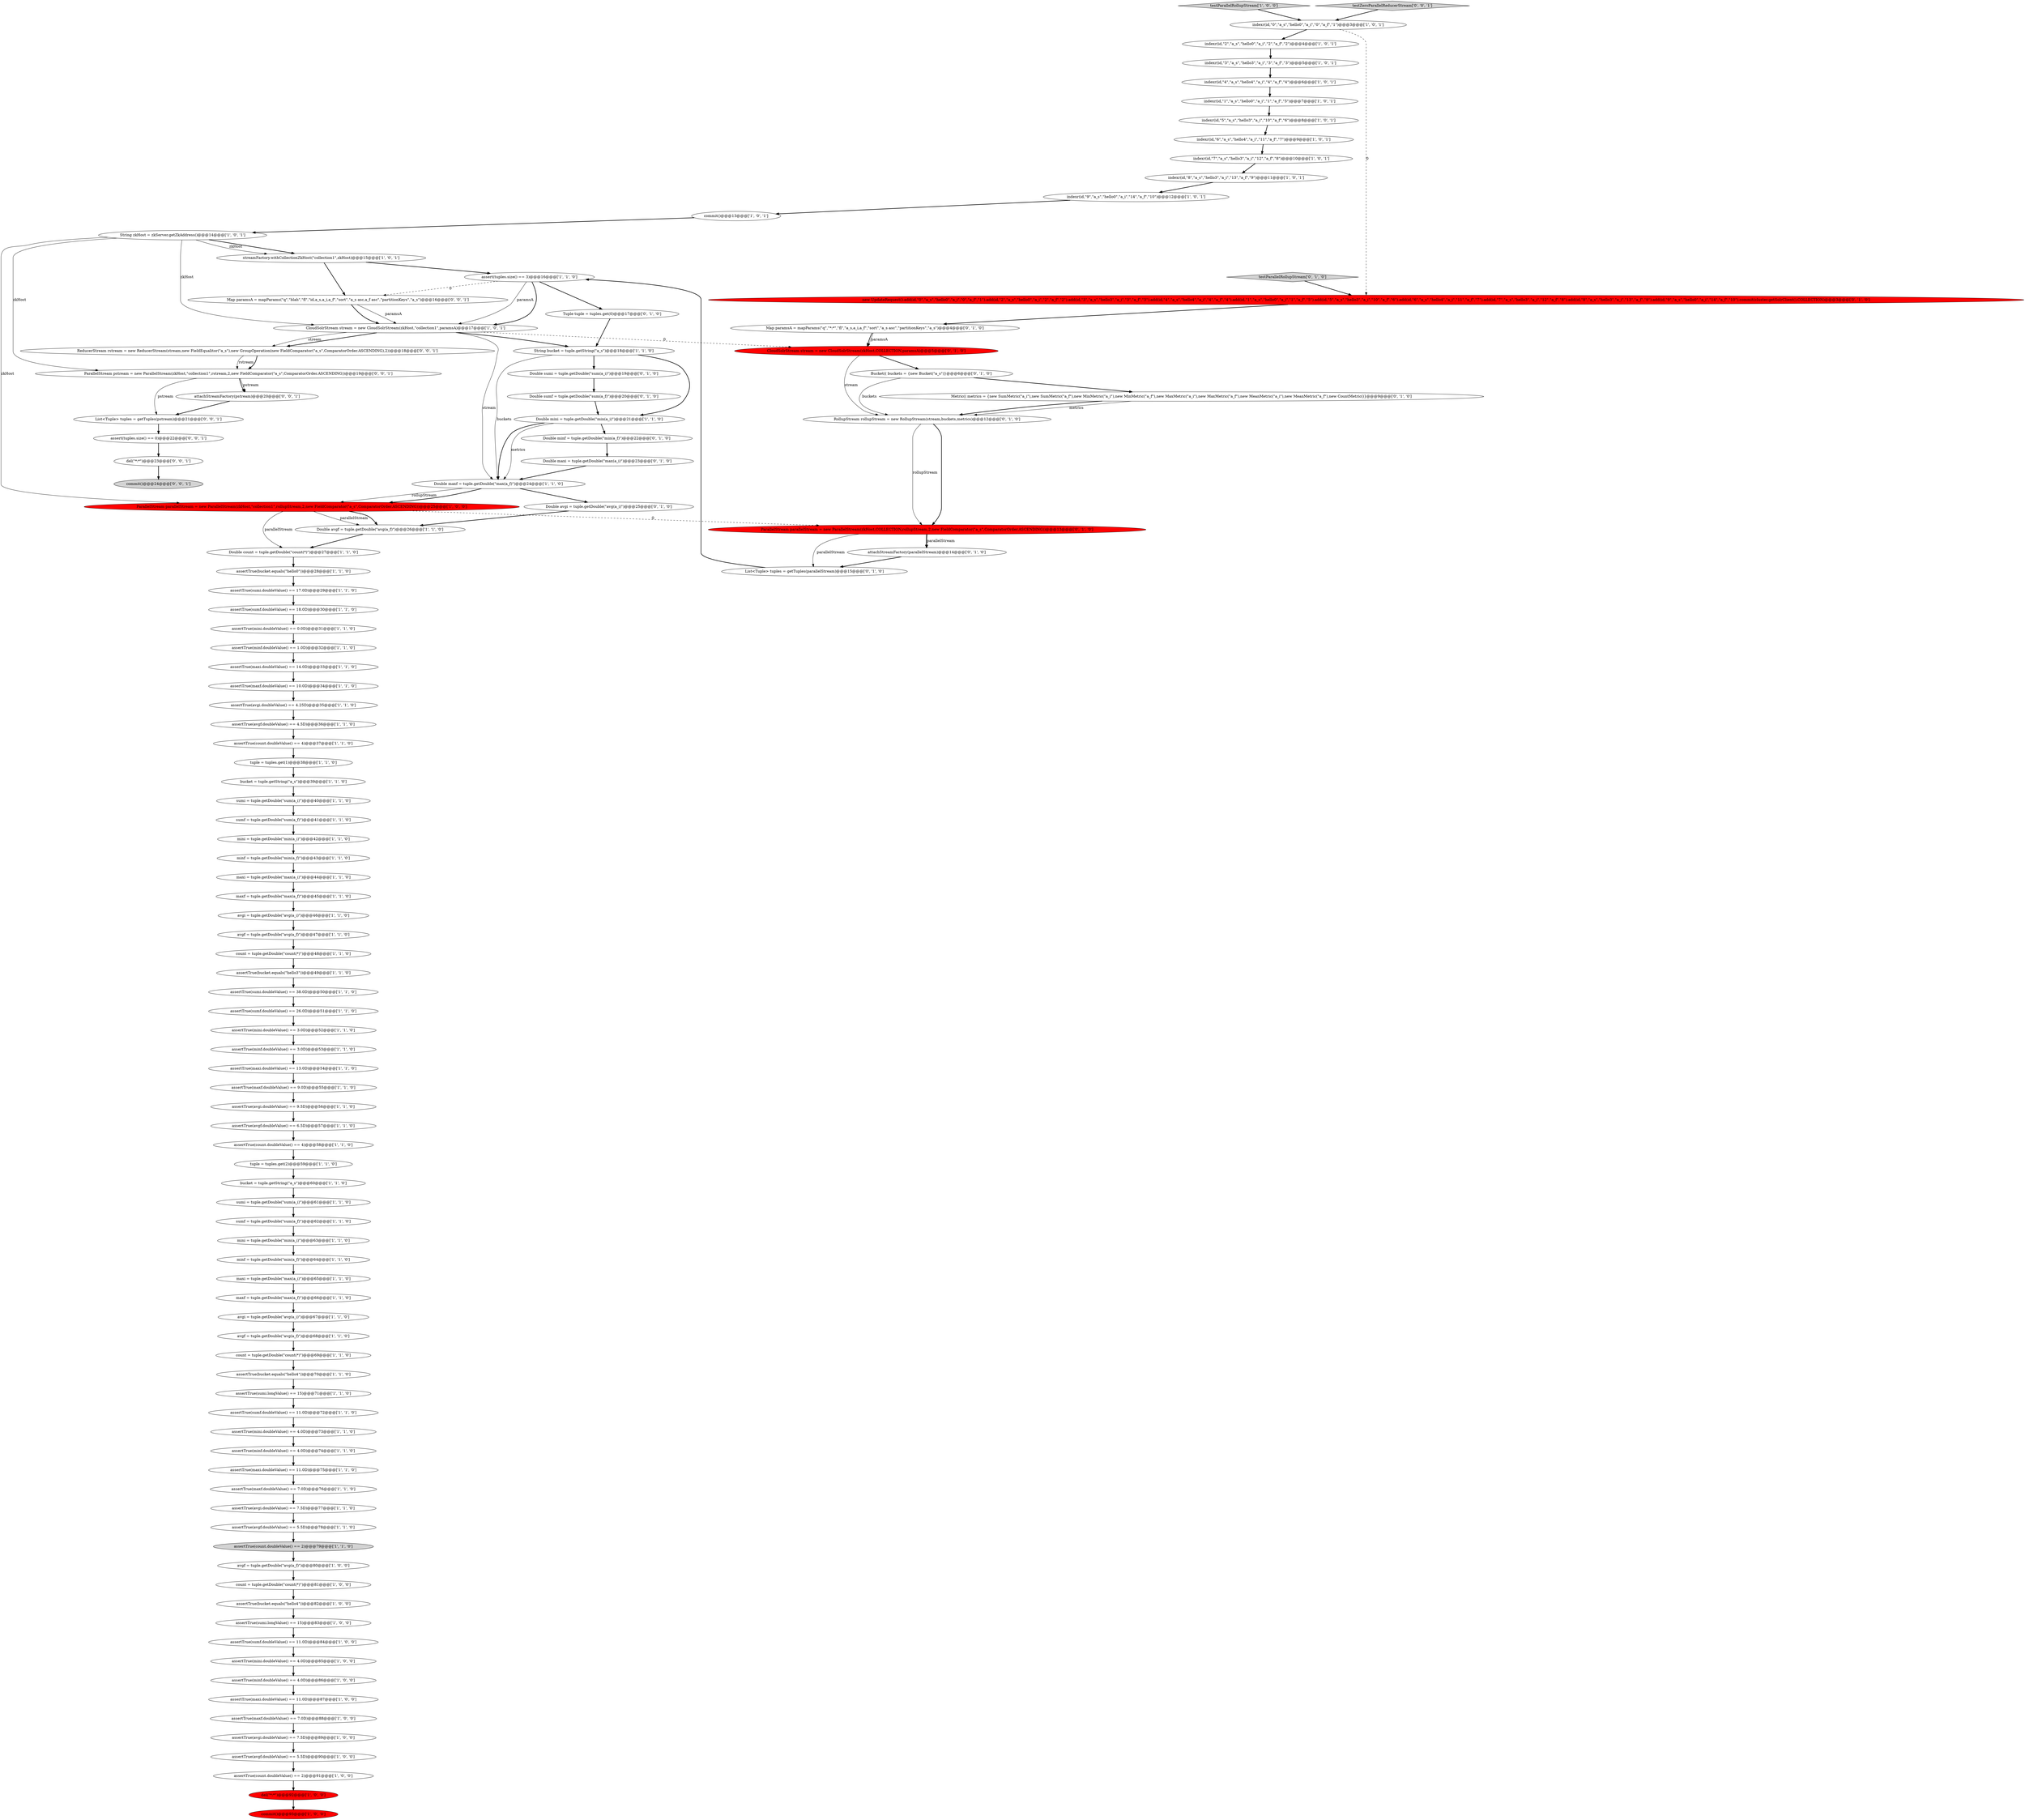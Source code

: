 digraph {
84 [style = filled, label = "indexr(id,\"5\",\"a_s\",\"hello3\",\"a_i\",\"10\",\"a_f\",\"6\")@@@8@@@['1', '0', '1']", fillcolor = white, shape = ellipse image = "AAA0AAABBB1BBB"];
11 [style = filled, label = "assertTrue(sumf.doubleValue() == 26.0D)@@@51@@@['1', '1', '0']", fillcolor = white, shape = ellipse image = "AAA0AAABBB1BBB"];
46 [style = filled, label = "indexr(id,\"2\",\"a_s\",\"hello0\",\"a_i\",\"2\",\"a_f\",\"2\")@@@4@@@['1', '0', '1']", fillcolor = white, shape = ellipse image = "AAA0AAABBB1BBB"];
94 [style = filled, label = "testParallelRollupStream['0', '1', '0']", fillcolor = lightgray, shape = diamond image = "AAA0AAABBB2BBB"];
66 [style = filled, label = "bucket = tuple.getString(\"a_s\")@@@39@@@['1', '1', '0']", fillcolor = white, shape = ellipse image = "AAA0AAABBB1BBB"];
98 [style = filled, label = "Bucket(( buckets = {new Bucket(\"a_s\")}@@@6@@@['0', '1', '0']", fillcolor = white, shape = ellipse image = "AAA0AAABBB2BBB"];
7 [style = filled, label = "sumi = tuple.getDouble(\"sum(a_i)\")@@@61@@@['1', '1', '0']", fillcolor = white, shape = ellipse image = "AAA0AAABBB1BBB"];
91 [style = filled, label = "Map paramsA = mapParams(\"q\",\"*:*\",\"fl\",\"a_s,a_i,a_f\",\"sort\",\"a_s asc\",\"partitionKeys\",\"a_s\")@@@4@@@['0', '1', '0']", fillcolor = white, shape = ellipse image = "AAA0AAABBB2BBB"];
99 [style = filled, label = "RollupStream rollupStream = new RollupStream(stream,buckets,metrics)@@@12@@@['0', '1', '0']", fillcolor = white, shape = ellipse image = "AAA0AAABBB2BBB"];
102 [style = filled, label = "Double avgi = tuple.getDouble(\"avg(a_i)\")@@@25@@@['0', '1', '0']", fillcolor = white, shape = ellipse image = "AAA0AAABBB2BBB"];
86 [style = filled, label = "count = tuple.getDouble(\"count(*)\")@@@81@@@['1', '0', '0']", fillcolor = white, shape = ellipse image = "AAA0AAABBB1BBB"];
12 [style = filled, label = "sumf = tuple.getDouble(\"sum(a_f)\")@@@62@@@['1', '1', '0']", fillcolor = white, shape = ellipse image = "AAA0AAABBB1BBB"];
0 [style = filled, label = "assertTrue(avgf.doubleValue() == 4.5D)@@@36@@@['1', '1', '0']", fillcolor = white, shape = ellipse image = "AAA0AAABBB1BBB"];
58 [style = filled, label = "maxf = tuple.getDouble(\"max(a_f)\")@@@45@@@['1', '1', '0']", fillcolor = white, shape = ellipse image = "AAA0AAABBB1BBB"];
29 [style = filled, label = "assertTrue(mini.doubleValue() == 0.0D)@@@31@@@['1', '1', '0']", fillcolor = white, shape = ellipse image = "AAA0AAABBB1BBB"];
25 [style = filled, label = "assertTrue(avgf.doubleValue() == 5.5D)@@@90@@@['1', '0', '0']", fillcolor = white, shape = ellipse image = "AAA0AAABBB1BBB"];
48 [style = filled, label = "String bucket = tuple.getString(\"a_s\")@@@18@@@['1', '1', '0']", fillcolor = white, shape = ellipse image = "AAA0AAABBB1BBB"];
37 [style = filled, label = "assertTrue(sumi.doubleValue() == 38.0D)@@@50@@@['1', '1', '0']", fillcolor = white, shape = ellipse image = "AAA0AAABBB1BBB"];
75 [style = filled, label = "avgf = tuple.getDouble(\"avg(a_f)\")@@@68@@@['1', '1', '0']", fillcolor = white, shape = ellipse image = "AAA0AAABBB1BBB"];
79 [style = filled, label = "count = tuple.getDouble(\"count(*)\")@@@48@@@['1', '1', '0']", fillcolor = white, shape = ellipse image = "AAA0AAABBB1BBB"];
41 [style = filled, label = "mini = tuple.getDouble(\"min(a_i)\")@@@42@@@['1', '1', '0']", fillcolor = white, shape = ellipse image = "AAA0AAABBB1BBB"];
101 [style = filled, label = "Metric(( metrics = {new SumMetric(\"a_i\"),new SumMetric(\"a_f\"),new MinMetric(\"a_i\"),new MinMetric(\"a_f\"),new MaxMetric(\"a_i\"),new MaxMetric(\"a_f\"),new MeanMetric(\"a_i\"),new MeanMetric(\"a_f\"),new CountMetric()}@@@9@@@['0', '1', '0']", fillcolor = white, shape = ellipse image = "AAA0AAABBB2BBB"];
17 [style = filled, label = "Double count = tuple.getDouble(\"count(*)\")@@@27@@@['1', '1', '0']", fillcolor = white, shape = ellipse image = "AAA0AAABBB1BBB"];
69 [style = filled, label = "assertTrue(avgi.doubleValue() == 4.25D)@@@35@@@['1', '1', '0']", fillcolor = white, shape = ellipse image = "AAA0AAABBB1BBB"];
82 [style = filled, label = "assertTrue(count.doubleValue() == 4)@@@37@@@['1', '1', '0']", fillcolor = white, shape = ellipse image = "AAA0AAABBB1BBB"];
108 [style = filled, label = "commit()@@@24@@@['0', '0', '1']", fillcolor = lightgray, shape = ellipse image = "AAA0AAABBB3BBB"];
85 [style = filled, label = "assertTrue(minf.doubleValue() == 1.0D)@@@32@@@['1', '1', '0']", fillcolor = white, shape = ellipse image = "AAA0AAABBB1BBB"];
103 [style = filled, label = "Tuple tuple = tuples.get(0)@@@17@@@['0', '1', '0']", fillcolor = white, shape = ellipse image = "AAA0AAABBB2BBB"];
73 [style = filled, label = "bucket = tuple.getString(\"a_s\")@@@60@@@['1', '1', '0']", fillcolor = white, shape = ellipse image = "AAA0AAABBB1BBB"];
71 [style = filled, label = "assertTrue(minf.doubleValue() == 4.0D)@@@86@@@['1', '0', '0']", fillcolor = white, shape = ellipse image = "AAA0AAABBB1BBB"];
33 [style = filled, label = "Double maxf = tuple.getDouble(\"max(a_f)\")@@@24@@@['1', '1', '0']", fillcolor = white, shape = ellipse image = "AAA0AAABBB1BBB"];
34 [style = filled, label = "assertTrue(mini.doubleValue() == 4.0D)@@@85@@@['1', '0', '0']", fillcolor = white, shape = ellipse image = "AAA0AAABBB1BBB"];
61 [style = filled, label = "assertTrue(avgi.doubleValue() == 7.5D)@@@77@@@['1', '1', '0']", fillcolor = white, shape = ellipse image = "AAA0AAABBB1BBB"];
45 [style = filled, label = "assertTrue(maxf.doubleValue() == 7.0D)@@@88@@@['1', '0', '0']", fillcolor = white, shape = ellipse image = "AAA0AAABBB1BBB"];
26 [style = filled, label = "assertTrue(sumf.doubleValue() == 11.0D)@@@84@@@['1', '0', '0']", fillcolor = white, shape = ellipse image = "AAA0AAABBB1BBB"];
14 [style = filled, label = "streamFactory.withCollectionZkHost(\"collection1\",zkHost)@@@15@@@['1', '0', '1']", fillcolor = white, shape = ellipse image = "AAA0AAABBB1BBB"];
36 [style = filled, label = "testParallelRollupStream['1', '0', '0']", fillcolor = lightgray, shape = diamond image = "AAA0AAABBB1BBB"];
22 [style = filled, label = "assertTrue(count.doubleValue() == 2)@@@91@@@['1', '0', '0']", fillcolor = white, shape = ellipse image = "AAA0AAABBB1BBB"];
96 [style = filled, label = "ParallelStream parallelStream = new ParallelStream(zkHost,COLLECTION,rollupStream,2,new FieldComparator(\"a_s\",ComparatorOrder.ASCENDING))@@@13@@@['0', '1', '0']", fillcolor = red, shape = ellipse image = "AAA1AAABBB2BBB"];
40 [style = filled, label = "maxi = tuple.getDouble(\"max(a_i)\")@@@44@@@['1', '1', '0']", fillcolor = white, shape = ellipse image = "AAA0AAABBB1BBB"];
50 [style = filled, label = "avgf = tuple.getDouble(\"avg(a_f)\")@@@47@@@['1', '1', '0']", fillcolor = white, shape = ellipse image = "AAA0AAABBB1BBB"];
3 [style = filled, label = "assertTrue(count.doubleValue() == 4)@@@58@@@['1', '1', '0']", fillcolor = white, shape = ellipse image = "AAA0AAABBB1BBB"];
54 [style = filled, label = "indexr(id,\"4\",\"a_s\",\"hello4\",\"a_i\",\"4\",\"a_f\",\"4\")@@@6@@@['1', '0', '1']", fillcolor = white, shape = ellipse image = "AAA0AAABBB1BBB"];
106 [style = filled, label = "ParallelStream pstream = new ParallelStream(zkHost,\"collection1\",rstream,2,new FieldComparator(\"a_s\",ComparatorOrder.ASCENDING))@@@19@@@['0', '0', '1']", fillcolor = white, shape = ellipse image = "AAA0AAABBB3BBB"];
65 [style = filled, label = "assertTrue(sumi.doubleValue() == 17.0D)@@@29@@@['1', '1', '0']", fillcolor = white, shape = ellipse image = "AAA0AAABBB1BBB"];
38 [style = filled, label = "assertTrue(maxi.doubleValue() == 11.0D)@@@75@@@['1', '1', '0']", fillcolor = white, shape = ellipse image = "AAA0AAABBB1BBB"];
43 [style = filled, label = "assertTrue(minf.doubleValue() == 3.0D)@@@53@@@['1', '1', '0']", fillcolor = white, shape = ellipse image = "AAA0AAABBB1BBB"];
104 [style = filled, label = "List<Tuple> tuples = getTuples(pstream)@@@21@@@['0', '0', '1']", fillcolor = white, shape = ellipse image = "AAA0AAABBB3BBB"];
56 [style = filled, label = "assertTrue(maxi.doubleValue() == 14.0D)@@@33@@@['1', '1', '0']", fillcolor = white, shape = ellipse image = "AAA0AAABBB1BBB"];
27 [style = filled, label = "tuple = tuples.get(2)@@@59@@@['1', '1', '0']", fillcolor = white, shape = ellipse image = "AAA0AAABBB1BBB"];
77 [style = filled, label = "assertTrue(bucket.equals(\"hello4\"))@@@70@@@['1', '1', '0']", fillcolor = white, shape = ellipse image = "AAA0AAABBB1BBB"];
4 [style = filled, label = "assert(tuples.size() == 3)@@@16@@@['1', '1', '0']", fillcolor = white, shape = ellipse image = "AAA0AAABBB1BBB"];
72 [style = filled, label = "indexr(id,\"6\",\"a_s\",\"hello4\",\"a_i\",\"11\",\"a_f\",\"7\")@@@9@@@['1', '0', '1']", fillcolor = white, shape = ellipse image = "AAA0AAABBB1BBB"];
105 [style = filled, label = "assert(tuples.size() == 0)@@@22@@@['0', '0', '1']", fillcolor = white, shape = ellipse image = "AAA0AAABBB3BBB"];
92 [style = filled, label = "CloudSolrStream stream = new CloudSolrStream(zkHost,COLLECTION,paramsA)@@@5@@@['0', '1', '0']", fillcolor = red, shape = ellipse image = "AAA1AAABBB2BBB"];
1 [style = filled, label = "maxf = tuple.getDouble(\"max(a_f)\")@@@66@@@['1', '1', '0']", fillcolor = white, shape = ellipse image = "AAA0AAABBB1BBB"];
32 [style = filled, label = "indexr(id,\"0\",\"a_s\",\"hello0\",\"a_i\",\"0\",\"a_f\",\"1\")@@@3@@@['1', '0', '1']", fillcolor = white, shape = ellipse image = "AAA0AAABBB1BBB"];
93 [style = filled, label = "Double sumi = tuple.getDouble(\"sum(a_i)\")@@@19@@@['0', '1', '0']", fillcolor = white, shape = ellipse image = "AAA0AAABBB2BBB"];
39 [style = filled, label = "assertTrue(sumf.doubleValue() == 11.0D)@@@72@@@['1', '1', '0']", fillcolor = white, shape = ellipse image = "AAA0AAABBB1BBB"];
68 [style = filled, label = "assertTrue(maxf.doubleValue() == 10.0D)@@@34@@@['1', '1', '0']", fillcolor = white, shape = ellipse image = "AAA0AAABBB1BBB"];
9 [style = filled, label = "assertTrue(bucket.equals(\"hello4\"))@@@82@@@['1', '0', '0']", fillcolor = white, shape = ellipse image = "AAA0AAABBB1BBB"];
42 [style = filled, label = "assertTrue(minf.doubleValue() == 4.0D)@@@74@@@['1', '1', '0']", fillcolor = white, shape = ellipse image = "AAA0AAABBB1BBB"];
67 [style = filled, label = "assertTrue(sumf.doubleValue() == 18.0D)@@@30@@@['1', '1', '0']", fillcolor = white, shape = ellipse image = "AAA0AAABBB1BBB"];
81 [style = filled, label = "indexr(id,\"8\",\"a_s\",\"hello3\",\"a_i\",\"13\",\"a_f\",\"9\")@@@11@@@['1', '0', '1']", fillcolor = white, shape = ellipse image = "AAA0AAABBB1BBB"];
83 [style = filled, label = "assertTrue(count.doubleValue() == 2)@@@79@@@['1', '1', '0']", fillcolor = lightgray, shape = ellipse image = "AAA0AAABBB1BBB"];
47 [style = filled, label = "indexr(id,\"3\",\"a_s\",\"hello3\",\"a_i\",\"3\",\"a_f\",\"3\")@@@5@@@['1', '0', '1']", fillcolor = white, shape = ellipse image = "AAA0AAABBB1BBB"];
19 [style = filled, label = "count = tuple.getDouble(\"count(*)\")@@@69@@@['1', '1', '0']", fillcolor = white, shape = ellipse image = "AAA0AAABBB1BBB"];
24 [style = filled, label = "commit()@@@13@@@['1', '0', '1']", fillcolor = white, shape = ellipse image = "AAA0AAABBB1BBB"];
88 [style = filled, label = "List<Tuple> tuples = getTuples(parallelStream)@@@15@@@['0', '1', '0']", fillcolor = white, shape = ellipse image = "AAA0AAABBB2BBB"];
55 [style = filled, label = "Double avgf = tuple.getDouble(\"avg(a_f)\")@@@26@@@['1', '1', '0']", fillcolor = white, shape = ellipse image = "AAA0AAABBB1BBB"];
30 [style = filled, label = "assertTrue(bucket.equals(\"hello3\"))@@@49@@@['1', '1', '0']", fillcolor = white, shape = ellipse image = "AAA0AAABBB1BBB"];
15 [style = filled, label = "assertTrue(mini.doubleValue() == 4.0D)@@@73@@@['1', '1', '0']", fillcolor = white, shape = ellipse image = "AAA0AAABBB1BBB"];
89 [style = filled, label = "attachStreamFactory(parallelStream)@@@14@@@['0', '1', '0']", fillcolor = white, shape = ellipse image = "AAA0AAABBB2BBB"];
62 [style = filled, label = "mini = tuple.getDouble(\"min(a_i)\")@@@63@@@['1', '1', '0']", fillcolor = white, shape = ellipse image = "AAA0AAABBB1BBB"];
112 [style = filled, label = "testZeroParallelReducerStream['0', '0', '1']", fillcolor = lightgray, shape = diamond image = "AAA0AAABBB3BBB"];
107 [style = filled, label = "del(\"*:*\")@@@23@@@['0', '0', '1']", fillcolor = white, shape = ellipse image = "AAA0AAABBB3BBB"];
21 [style = filled, label = "avgf = tuple.getDouble(\"avg(a_f)\")@@@80@@@['1', '0', '0']", fillcolor = white, shape = ellipse image = "AAA0AAABBB1BBB"];
63 [style = filled, label = "assertTrue(maxf.doubleValue() == 9.0D)@@@55@@@['1', '1', '0']", fillcolor = white, shape = ellipse image = "AAA0AAABBB1BBB"];
10 [style = filled, label = "ParallelStream parallelStream = new ParallelStream(zkHost,\"collection1\",rollupStream,2,new FieldComparator(\"a_s\",ComparatorOrder.ASCENDING))@@@25@@@['1', '0', '0']", fillcolor = red, shape = ellipse image = "AAA1AAABBB1BBB"];
8 [style = filled, label = "minf = tuple.getDouble(\"min(a_f)\")@@@43@@@['1', '1', '0']", fillcolor = white, shape = ellipse image = "AAA0AAABBB1BBB"];
53 [style = filled, label = "assertTrue(avgf.doubleValue() == 6.5D)@@@57@@@['1', '1', '0']", fillcolor = white, shape = ellipse image = "AAA0AAABBB1BBB"];
28 [style = filled, label = "indexr(id,\"1\",\"a_s\",\"hello0\",\"a_i\",\"1\",\"a_f\",\"5\")@@@7@@@['1', '0', '1']", fillcolor = white, shape = ellipse image = "AAA0AAABBB1BBB"];
44 [style = filled, label = "assertTrue(sumi.longValue() == 15)@@@83@@@['1', '0', '0']", fillcolor = white, shape = ellipse image = "AAA0AAABBB1BBB"];
59 [style = filled, label = "indexr(id,\"9\",\"a_s\",\"hello0\",\"a_i\",\"14\",\"a_f\",\"10\")@@@12@@@['1', '0', '1']", fillcolor = white, shape = ellipse image = "AAA0AAABBB1BBB"];
13 [style = filled, label = "assertTrue(avgf.doubleValue() == 5.5D)@@@78@@@['1', '1', '0']", fillcolor = white, shape = ellipse image = "AAA0AAABBB1BBB"];
64 [style = filled, label = "assertTrue(sumi.longValue() == 15)@@@71@@@['1', '1', '0']", fillcolor = white, shape = ellipse image = "AAA0AAABBB1BBB"];
100 [style = filled, label = "Double sumf = tuple.getDouble(\"sum(a_f)\")@@@20@@@['0', '1', '0']", fillcolor = white, shape = ellipse image = "AAA0AAABBB2BBB"];
2 [style = filled, label = "assertTrue(mini.doubleValue() == 3.0D)@@@52@@@['1', '1', '0']", fillcolor = white, shape = ellipse image = "AAA0AAABBB1BBB"];
78 [style = filled, label = "assertTrue(maxi.doubleValue() == 11.0D)@@@87@@@['1', '0', '0']", fillcolor = white, shape = ellipse image = "AAA0AAABBB1BBB"];
52 [style = filled, label = "assertTrue(bucket.equals(\"hello0\"))@@@28@@@['1', '1', '0']", fillcolor = white, shape = ellipse image = "AAA0AAABBB1BBB"];
5 [style = filled, label = "commit()@@@93@@@['1', '0', '0']", fillcolor = red, shape = ellipse image = "AAA1AAABBB1BBB"];
16 [style = filled, label = "del(\"*:*\")@@@92@@@['1', '0', '0']", fillcolor = red, shape = ellipse image = "AAA1AAABBB1BBB"];
109 [style = filled, label = "ReducerStream rstream = new ReducerStream(stream,new FieldEqualitor(\"a_s\"),new GroupOperation(new FieldComparator(\"a_s\",ComparatorOrder.ASCENDING),2))@@@18@@@['0', '0', '1']", fillcolor = white, shape = ellipse image = "AAA0AAABBB3BBB"];
31 [style = filled, label = "minf = tuple.getDouble(\"min(a_f)\")@@@64@@@['1', '1', '0']", fillcolor = white, shape = ellipse image = "AAA0AAABBB1BBB"];
74 [style = filled, label = "maxi = tuple.getDouble(\"max(a_i)\")@@@65@@@['1', '1', '0']", fillcolor = white, shape = ellipse image = "AAA0AAABBB1BBB"];
87 [style = filled, label = "sumf = tuple.getDouble(\"sum(a_f)\")@@@41@@@['1', '1', '0']", fillcolor = white, shape = ellipse image = "AAA0AAABBB1BBB"];
18 [style = filled, label = "avgi = tuple.getDouble(\"avg(a_i)\")@@@46@@@['1', '1', '0']", fillcolor = white, shape = ellipse image = "AAA0AAABBB1BBB"];
20 [style = filled, label = "Double mini = tuple.getDouble(\"min(a_i)\")@@@21@@@['1', '1', '0']", fillcolor = white, shape = ellipse image = "AAA0AAABBB1BBB"];
49 [style = filled, label = "tuple = tuples.get(1)@@@38@@@['1', '1', '0']", fillcolor = white, shape = ellipse image = "AAA0AAABBB1BBB"];
80 [style = filled, label = "CloudSolrStream stream = new CloudSolrStream(zkHost,\"collection1\",paramsA)@@@17@@@['1', '0', '1']", fillcolor = white, shape = ellipse image = "AAA0AAABBB1BBB"];
70 [style = filled, label = "avgi = tuple.getDouble(\"avg(a_i)\")@@@67@@@['1', '1', '0']", fillcolor = white, shape = ellipse image = "AAA0AAABBB1BBB"];
97 [style = filled, label = "Double maxi = tuple.getDouble(\"max(a_i)\")@@@23@@@['0', '1', '0']", fillcolor = white, shape = ellipse image = "AAA0AAABBB2BBB"];
110 [style = filled, label = "attachStreamFactory(pstream)@@@20@@@['0', '0', '1']", fillcolor = white, shape = ellipse image = "AAA0AAABBB3BBB"];
76 [style = filled, label = "assertTrue(avgi.doubleValue() == 7.5D)@@@89@@@['1', '0', '0']", fillcolor = white, shape = ellipse image = "AAA0AAABBB1BBB"];
35 [style = filled, label = "String zkHost = zkServer.getZkAddress()@@@14@@@['1', '0', '1']", fillcolor = white, shape = ellipse image = "AAA0AAABBB1BBB"];
51 [style = filled, label = "indexr(id,\"7\",\"a_s\",\"hello3\",\"a_i\",\"12\",\"a_f\",\"8\")@@@10@@@['1', '0', '1']", fillcolor = white, shape = ellipse image = "AAA0AAABBB1BBB"];
60 [style = filled, label = "assertTrue(maxf.doubleValue() == 7.0D)@@@76@@@['1', '1', '0']", fillcolor = white, shape = ellipse image = "AAA0AAABBB1BBB"];
111 [style = filled, label = "Map paramsA = mapParams(\"q\",\"blah\",\"fl\",\"id,a_s,a_i,a_f\",\"sort\",\"a_s asc,a_f asc\",\"partitionKeys\",\"a_s\")@@@16@@@['0', '0', '1']", fillcolor = white, shape = ellipse image = "AAA0AAABBB3BBB"];
23 [style = filled, label = "assertTrue(maxi.doubleValue() == 13.0D)@@@54@@@['1', '1', '0']", fillcolor = white, shape = ellipse image = "AAA0AAABBB1BBB"];
95 [style = filled, label = "Double minf = tuple.getDouble(\"min(a_f)\")@@@22@@@['0', '1', '0']", fillcolor = white, shape = ellipse image = "AAA0AAABBB2BBB"];
90 [style = filled, label = "new UpdateRequest().add(id,\"0\",\"a_s\",\"hello0\",\"a_i\",\"0\",\"a_f\",\"1\").add(id,\"2\",\"a_s\",\"hello0\",\"a_i\",\"2\",\"a_f\",\"2\").add(id,\"3\",\"a_s\",\"hello3\",\"a_i\",\"3\",\"a_f\",\"3\").add(id,\"4\",\"a_s\",\"hello4\",\"a_i\",\"4\",\"a_f\",\"4\").add(id,\"1\",\"a_s\",\"hello0\",\"a_i\",\"1\",\"a_f\",\"5\").add(id,\"5\",\"a_s\",\"hello3\",\"a_i\",\"10\",\"a_f\",\"6\").add(id,\"6\",\"a_s\",\"hello4\",\"a_i\",\"11\",\"a_f\",\"7\").add(id,\"7\",\"a_s\",\"hello3\",\"a_i\",\"12\",\"a_f\",\"8\").add(id,\"8\",\"a_s\",\"hello3\",\"a_i\",\"13\",\"a_f\",\"9\").add(id,\"9\",\"a_s\",\"hello0\",\"a_i\",\"14\",\"a_f\",\"10\").commit(cluster.getSolrClient(),COLLECTION)@@@3@@@['0', '1', '0']", fillcolor = red, shape = ellipse image = "AAA1AAABBB2BBB"];
57 [style = filled, label = "sumi = tuple.getDouble(\"sum(a_i)\")@@@40@@@['1', '1', '0']", fillcolor = white, shape = ellipse image = "AAA0AAABBB1BBB"];
6 [style = filled, label = "assertTrue(avgi.doubleValue() == 9.5D)@@@56@@@['1', '1', '0']", fillcolor = white, shape = ellipse image = "AAA0AAABBB1BBB"];
55->17 [style = bold, label=""];
65->67 [style = bold, label=""];
68->69 [style = bold, label=""];
37->11 [style = bold, label=""];
25->22 [style = bold, label=""];
96->89 [style = bold, label=""];
69->0 [style = bold, label=""];
20->95 [style = bold, label=""];
109->106 [style = solid, label="rstream"];
41->8 [style = bold, label=""];
26->34 [style = bold, label=""];
4->103 [style = bold, label=""];
100->20 [style = bold, label=""];
106->110 [style = bold, label=""];
45->76 [style = bold, label=""];
58->18 [style = bold, label=""];
8->40 [style = bold, label=""];
43->23 [style = bold, label=""];
31->74 [style = bold, label=""];
80->109 [style = bold, label=""];
98->99 [style = solid, label="buckets"];
3->27 [style = bold, label=""];
80->92 [style = dashed, label="0"];
27->73 [style = bold, label=""];
75->19 [style = bold, label=""];
1->70 [style = bold, label=""];
48->33 [style = solid, label="buckets"];
104->105 [style = bold, label=""];
10->96 [style = dashed, label="0"];
101->99 [style = solid, label="metrics"];
67->29 [style = bold, label=""];
92->98 [style = bold, label=""];
99->96 [style = solid, label="rollupStream"];
77->64 [style = bold, label=""];
4->80 [style = bold, label=""];
29->85 [style = bold, label=""];
81->59 [style = bold, label=""];
76->25 [style = bold, label=""];
52->65 [style = bold, label=""];
4->111 [style = dashed, label="0"];
61->13 [style = bold, label=""];
79->30 [style = bold, label=""];
13->83 [style = bold, label=""];
28->84 [style = bold, label=""];
84->72 [style = bold, label=""];
10->55 [style = solid, label="parallelStream"];
33->10 [style = solid, label="rollupStream"];
4->80 [style = solid, label="paramsA"];
18->50 [style = bold, label=""];
34->71 [style = bold, label=""];
6->53 [style = bold, label=""];
94->90 [style = bold, label=""];
80->48 [style = bold, label=""];
47->54 [style = bold, label=""];
70->75 [style = bold, label=""];
9->44 [style = bold, label=""];
98->101 [style = bold, label=""];
96->89 [style = solid, label="parallelStream"];
92->99 [style = solid, label="stream"];
112->32 [style = bold, label=""];
66->57 [style = bold, label=""];
90->91 [style = bold, label=""];
42->38 [style = bold, label=""];
71->78 [style = bold, label=""];
2->43 [style = bold, label=""];
14->4 [style = bold, label=""];
56->68 [style = bold, label=""];
17->52 [style = bold, label=""];
86->9 [style = bold, label=""];
32->46 [style = bold, label=""];
22->16 [style = bold, label=""];
12->62 [style = bold, label=""];
102->55 [style = bold, label=""];
96->88 [style = solid, label="parallelStream"];
32->90 [style = dashed, label="0"];
73->7 [style = bold, label=""];
63->6 [style = bold, label=""];
35->106 [style = solid, label="zkHost"];
85->56 [style = bold, label=""];
35->14 [style = bold, label=""];
78->45 [style = bold, label=""];
105->107 [style = bold, label=""];
95->97 [style = bold, label=""];
106->104 [style = solid, label="pstream"];
80->109 [style = solid, label="stream"];
60->61 [style = bold, label=""];
21->86 [style = bold, label=""];
10->17 [style = solid, label="parallelStream"];
23->63 [style = bold, label=""];
16->5 [style = bold, label=""];
111->80 [style = solid, label="paramsA"];
83->21 [style = bold, label=""];
110->104 [style = bold, label=""];
48->93 [style = bold, label=""];
20->33 [style = solid, label="metrics"];
111->80 [style = bold, label=""];
106->110 [style = solid, label="pstream"];
54->28 [style = bold, label=""];
19->77 [style = bold, label=""];
35->80 [style = solid, label="zkHost"];
57->87 [style = bold, label=""];
91->92 [style = bold, label=""];
91->92 [style = solid, label="paramsA"];
82->49 [style = bold, label=""];
39->15 [style = bold, label=""];
109->106 [style = bold, label=""];
35->14 [style = solid, label="zkHost"];
107->108 [style = bold, label=""];
7->12 [style = bold, label=""];
24->35 [style = bold, label=""];
93->100 [style = bold, label=""];
53->3 [style = bold, label=""];
99->96 [style = bold, label=""];
80->33 [style = solid, label="stream"];
97->33 [style = bold, label=""];
36->32 [style = bold, label=""];
33->10 [style = bold, label=""];
30->37 [style = bold, label=""];
38->60 [style = bold, label=""];
46->47 [style = bold, label=""];
10->55 [style = bold, label=""];
64->39 [style = bold, label=""];
101->99 [style = bold, label=""];
11->2 [style = bold, label=""];
88->4 [style = bold, label=""];
20->33 [style = bold, label=""];
87->41 [style = bold, label=""];
49->66 [style = bold, label=""];
62->31 [style = bold, label=""];
15->42 [style = bold, label=""];
44->26 [style = bold, label=""];
14->111 [style = bold, label=""];
50->79 [style = bold, label=""];
48->20 [style = bold, label=""];
33->102 [style = bold, label=""];
35->10 [style = solid, label="zkHost"];
72->51 [style = bold, label=""];
51->81 [style = bold, label=""];
59->24 [style = bold, label=""];
74->1 [style = bold, label=""];
103->48 [style = bold, label=""];
0->82 [style = bold, label=""];
89->88 [style = bold, label=""];
40->58 [style = bold, label=""];
}
